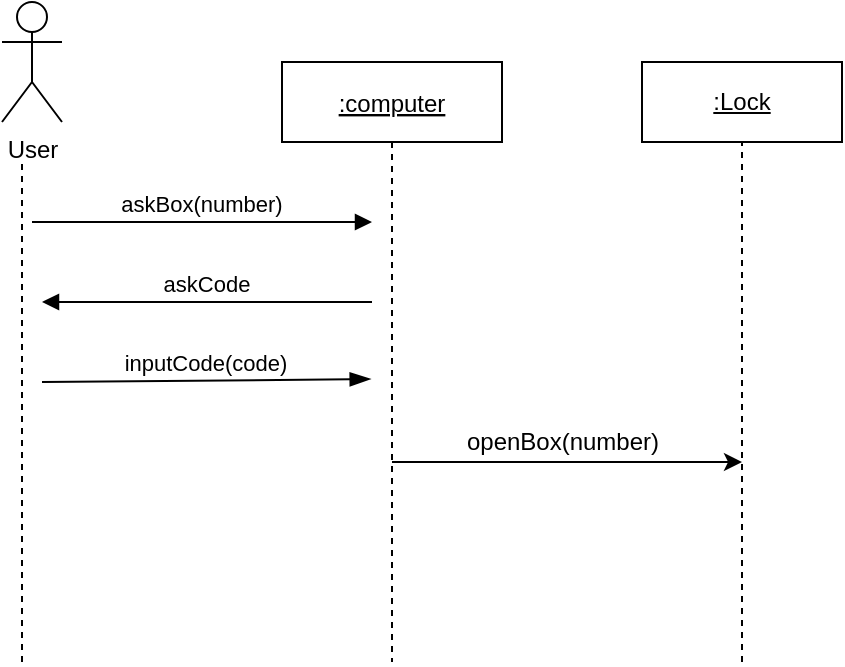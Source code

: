 <mxfile version="20.4.0" type="github">
  <diagram id="kgpKYQtTHZ0yAKxKKP6v" name="Page-1">
    <mxGraphModel dx="518" dy="903" grid="1" gridSize="10" guides="1" tooltips="1" connect="1" arrows="1" fold="1" page="1" pageScale="1" pageWidth="850" pageHeight="1100" math="0" shadow="0">
      <root>
        <mxCell id="0" />
        <mxCell id="1" parent="0" />
        <mxCell id="3nuBFxr9cyL0pnOWT2aG-5" value=":computer" style="shape=umlLifeline;perimeter=lifelinePerimeter;container=1;collapsible=0;recursiveResize=0;rounded=0;shadow=0;strokeWidth=1;fontStyle=4" parent="1" vertex="1">
          <mxGeometry x="300" y="80" width="110" height="300" as="geometry" />
        </mxCell>
        <mxCell id="3nuBFxr9cyL0pnOWT2aG-8" value="askBox(number)" style="verticalAlign=bottom;endArrow=block;entryX=0;entryY=0;shadow=0;strokeWidth=1;" parent="1" edge="1">
          <mxGeometry relative="1" as="geometry">
            <mxPoint x="175" y="160.0" as="sourcePoint" />
            <mxPoint x="345" y="160.0" as="targetPoint" />
          </mxGeometry>
        </mxCell>
        <mxCell id="3nuBFxr9cyL0pnOWT2aG-9" value="askCode" style="verticalAlign=bottom;endArrow=block;entryX=1;entryY=0;shadow=0;strokeWidth=1;" parent="1" edge="1">
          <mxGeometry relative="1" as="geometry">
            <mxPoint x="345" y="200" as="sourcePoint" />
            <mxPoint x="180" y="200" as="targetPoint" />
          </mxGeometry>
        </mxCell>
        <mxCell id="3nuBFxr9cyL0pnOWT2aG-10" value="inputCode(code)" style="verticalAlign=bottom;endArrow=blockThin;endSize=8;shadow=0;strokeWidth=1;entryX=-0.066;entryY=0.491;entryDx=0;entryDy=0;entryPerimeter=0;endFill=1;" parent="1" edge="1">
          <mxGeometry relative="1" as="geometry">
            <mxPoint x="344.34" y="238.56" as="targetPoint" />
            <mxPoint x="180" y="240" as="sourcePoint" />
          </mxGeometry>
        </mxCell>
        <mxCell id="AVwqPFPrDqulYzy3bSLt-1" value="" style="endArrow=none;dashed=1;html=1;rounded=0;" edge="1" parent="1">
          <mxGeometry width="50" height="50" relative="1" as="geometry">
            <mxPoint x="170" y="380" as="sourcePoint" />
            <mxPoint x="170" y="130" as="targetPoint" />
          </mxGeometry>
        </mxCell>
        <mxCell id="AVwqPFPrDqulYzy3bSLt-2" value="User" style="shape=umlActor;verticalLabelPosition=bottom;verticalAlign=top;html=1;outlineConnect=0;" vertex="1" parent="1">
          <mxGeometry x="160" y="50" width="30" height="60" as="geometry" />
        </mxCell>
        <mxCell id="AVwqPFPrDqulYzy3bSLt-3" value="&lt;u&gt;:Lock&lt;/u&gt;" style="rounded=0;whiteSpace=wrap;html=1;" vertex="1" parent="1">
          <mxGeometry x="480" y="80" width="100" height="40" as="geometry" />
        </mxCell>
        <mxCell id="AVwqPFPrDqulYzy3bSLt-4" value="" style="endArrow=none;dashed=1;html=1;rounded=0;entryX=0.5;entryY=1;entryDx=0;entryDy=0;" edge="1" parent="1" target="AVwqPFPrDqulYzy3bSLt-3">
          <mxGeometry width="50" height="50" relative="1" as="geometry">
            <mxPoint x="530" y="380" as="sourcePoint" />
            <mxPoint x="350" y="210" as="targetPoint" />
          </mxGeometry>
        </mxCell>
        <mxCell id="AVwqPFPrDqulYzy3bSLt-5" value="" style="endArrow=classic;html=1;rounded=0;" edge="1" parent="1" source="3nuBFxr9cyL0pnOWT2aG-5">
          <mxGeometry width="50" height="50" relative="1" as="geometry">
            <mxPoint x="340" y="130" as="sourcePoint" />
            <mxPoint x="530" y="280" as="targetPoint" />
          </mxGeometry>
        </mxCell>
        <mxCell id="AVwqPFPrDqulYzy3bSLt-6" value="openBox(number)" style="text;html=1;align=center;verticalAlign=middle;resizable=0;points=[];autosize=1;strokeColor=none;fillColor=none;" vertex="1" parent="1">
          <mxGeometry x="380" y="255" width="120" height="30" as="geometry" />
        </mxCell>
      </root>
    </mxGraphModel>
  </diagram>
</mxfile>
